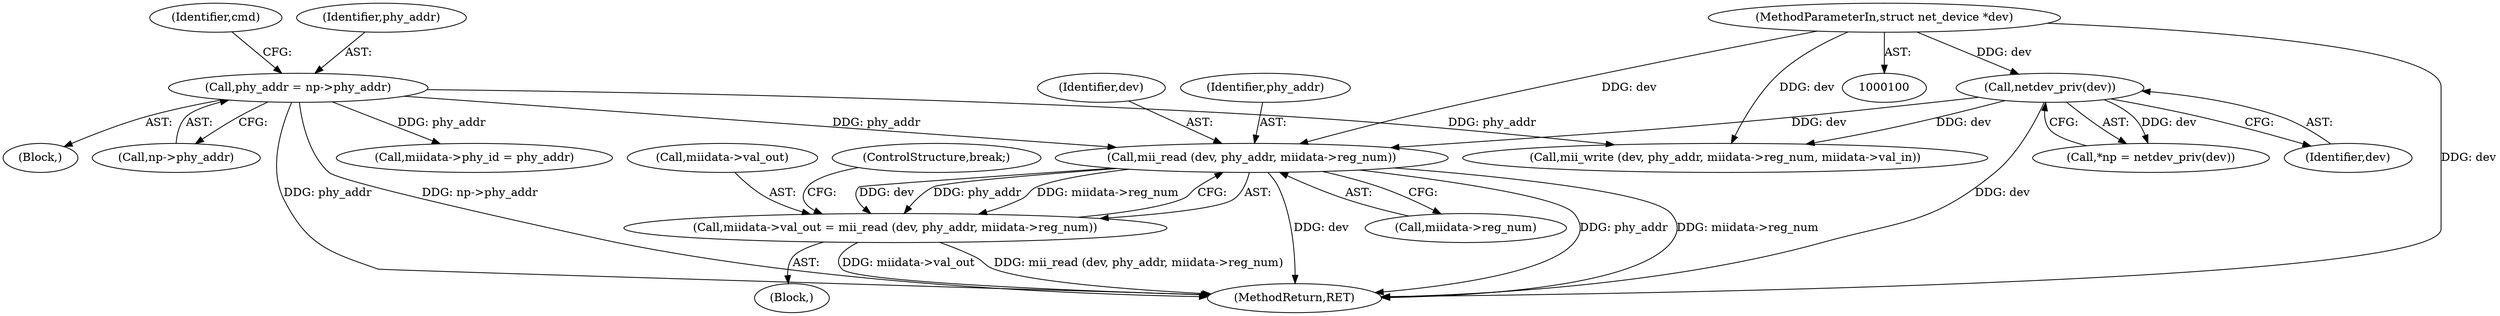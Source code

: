 digraph "0_linux_1bb57e940e1958e40d51f2078f50c3a96a9b2d75@API" {
"1000136" [label="(Call,mii_read (dev, phy_addr, miidata->reg_num))"];
"1000109" [label="(Call,netdev_priv(dev))"];
"1000101" [label="(MethodParameterIn,struct net_device *dev)"];
"1000116" [label="(Call,phy_addr = np->phy_addr)"];
"1000132" [label="(Call,miidata->val_out = mii_read (dev, phy_addr, miidata->reg_num))"];
"1000136" [label="(Call,mii_read (dev, phy_addr, miidata->reg_num))"];
"1000109" [label="(Call,netdev_priv(dev))"];
"1000142" [label="(ControlStructure,break;)"];
"1000167" [label="(MethodReturn,RET)"];
"1000123" [label="(Block,)"];
"1000137" [label="(Identifier,dev)"];
"1000151" [label="(Call,mii_write (dev, phy_addr, miidata->reg_num, miidata->val_in))"];
"1000138" [label="(Identifier,phy_addr)"];
"1000133" [label="(Call,miidata->val_out)"];
"1000101" [label="(MethodParameterIn,struct net_device *dev)"];
"1000116" [label="(Call,phy_addr = np->phy_addr)"];
"1000132" [label="(Call,miidata->val_out = mii_read (dev, phy_addr, miidata->reg_num))"];
"1000125" [label="(Call,miidata->phy_id = phy_addr)"];
"1000139" [label="(Call,miidata->reg_num)"];
"1000107" [label="(Call,*np = netdev_priv(dev))"];
"1000110" [label="(Identifier,dev)"];
"1000117" [label="(Identifier,phy_addr)"];
"1000104" [label="(Block,)"];
"1000122" [label="(Identifier,cmd)"];
"1000118" [label="(Call,np->phy_addr)"];
"1000136" -> "1000132"  [label="AST: "];
"1000136" -> "1000139"  [label="CFG: "];
"1000137" -> "1000136"  [label="AST: "];
"1000138" -> "1000136"  [label="AST: "];
"1000139" -> "1000136"  [label="AST: "];
"1000132" -> "1000136"  [label="CFG: "];
"1000136" -> "1000167"  [label="DDG: phy_addr"];
"1000136" -> "1000167"  [label="DDG: miidata->reg_num"];
"1000136" -> "1000167"  [label="DDG: dev"];
"1000136" -> "1000132"  [label="DDG: dev"];
"1000136" -> "1000132"  [label="DDG: phy_addr"];
"1000136" -> "1000132"  [label="DDG: miidata->reg_num"];
"1000109" -> "1000136"  [label="DDG: dev"];
"1000101" -> "1000136"  [label="DDG: dev"];
"1000116" -> "1000136"  [label="DDG: phy_addr"];
"1000109" -> "1000107"  [label="AST: "];
"1000109" -> "1000110"  [label="CFG: "];
"1000110" -> "1000109"  [label="AST: "];
"1000107" -> "1000109"  [label="CFG: "];
"1000109" -> "1000167"  [label="DDG: dev"];
"1000109" -> "1000107"  [label="DDG: dev"];
"1000101" -> "1000109"  [label="DDG: dev"];
"1000109" -> "1000151"  [label="DDG: dev"];
"1000101" -> "1000100"  [label="AST: "];
"1000101" -> "1000167"  [label="DDG: dev"];
"1000101" -> "1000151"  [label="DDG: dev"];
"1000116" -> "1000104"  [label="AST: "];
"1000116" -> "1000118"  [label="CFG: "];
"1000117" -> "1000116"  [label="AST: "];
"1000118" -> "1000116"  [label="AST: "];
"1000122" -> "1000116"  [label="CFG: "];
"1000116" -> "1000167"  [label="DDG: phy_addr"];
"1000116" -> "1000167"  [label="DDG: np->phy_addr"];
"1000116" -> "1000125"  [label="DDG: phy_addr"];
"1000116" -> "1000151"  [label="DDG: phy_addr"];
"1000132" -> "1000123"  [label="AST: "];
"1000133" -> "1000132"  [label="AST: "];
"1000142" -> "1000132"  [label="CFG: "];
"1000132" -> "1000167"  [label="DDG: miidata->val_out"];
"1000132" -> "1000167"  [label="DDG: mii_read (dev, phy_addr, miidata->reg_num)"];
}
